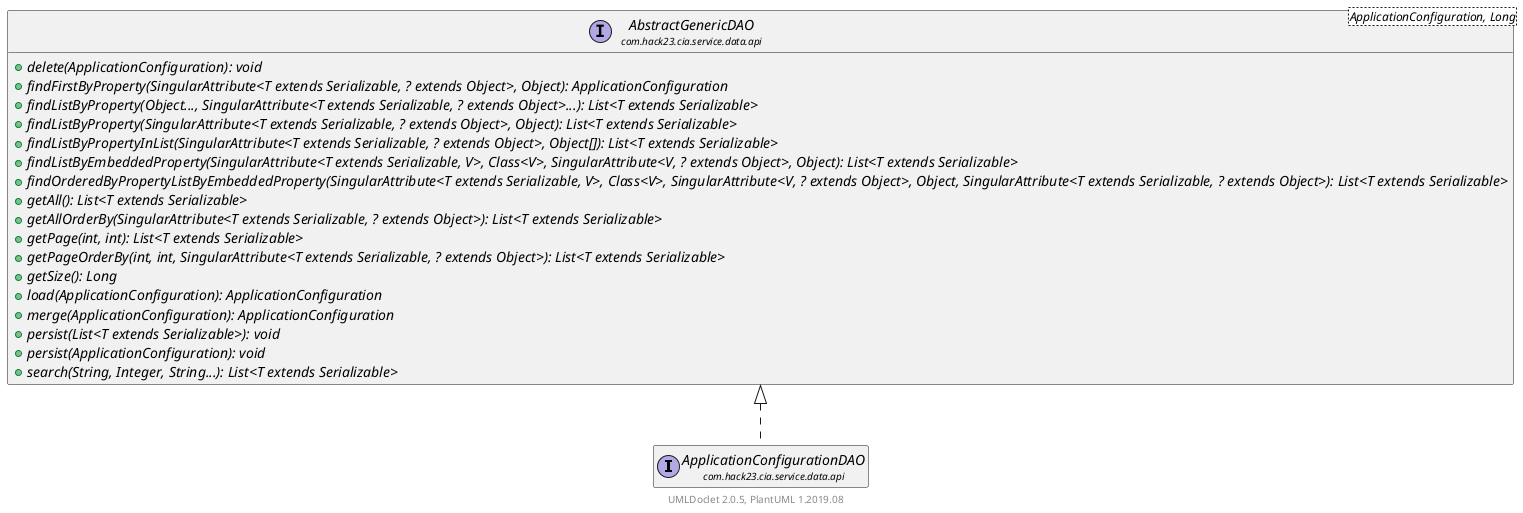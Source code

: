 @startuml
    set namespaceSeparator none
    hide empty fields
    hide empty methods

    interface "<size:14>ApplicationConfigurationDAO\n<size:10>com.hack23.cia.service.data.api" as com.hack23.cia.service.data.api.ApplicationConfigurationDAO [[ApplicationConfigurationDAO.html]]

    interface "<size:14>AbstractGenericDAO\n<size:10>com.hack23.cia.service.data.api" as com.hack23.cia.service.data.api.AbstractGenericDAO<ApplicationConfiguration, Long> [[AbstractGenericDAO.html]] {
        {abstract} +delete(ApplicationConfiguration): void
        {abstract} +findFirstByProperty(SingularAttribute<T extends Serializable, ? extends Object>, Object): ApplicationConfiguration
        {abstract} +findListByProperty(Object..., SingularAttribute<T extends Serializable, ? extends Object>...): List<T extends Serializable>
        {abstract} +findListByProperty(SingularAttribute<T extends Serializable, ? extends Object>, Object): List<T extends Serializable>
        {abstract} +findListByPropertyInList(SingularAttribute<T extends Serializable, ? extends Object>, Object[]): List<T extends Serializable>
        {abstract} +findListByEmbeddedProperty(SingularAttribute<T extends Serializable, V>, Class<V>, SingularAttribute<V, ? extends Object>, Object): List<T extends Serializable>
        {abstract} +findOrderedByPropertyListByEmbeddedProperty(SingularAttribute<T extends Serializable, V>, Class<V>, SingularAttribute<V, ? extends Object>, Object, SingularAttribute<T extends Serializable, ? extends Object>): List<T extends Serializable>
        {abstract} +getAll(): List<T extends Serializable>
        {abstract} +getAllOrderBy(SingularAttribute<T extends Serializable, ? extends Object>): List<T extends Serializable>
        {abstract} +getPage(int, int): List<T extends Serializable>
        {abstract} +getPageOrderBy(int, int, SingularAttribute<T extends Serializable, ? extends Object>): List<T extends Serializable>
        {abstract} +getSize(): Long
        {abstract} +load(ApplicationConfiguration): ApplicationConfiguration
        {abstract} +merge(ApplicationConfiguration): ApplicationConfiguration
        {abstract} +persist(List<T extends Serializable>): void
        {abstract} +persist(ApplicationConfiguration): void
        {abstract} +search(String, Integer, String...): List<T extends Serializable>
    }

    com.hack23.cia.service.data.api.AbstractGenericDAO <|.. com.hack23.cia.service.data.api.ApplicationConfigurationDAO

    center footer UMLDoclet 2.0.5, PlantUML 1.2019.08
@enduml
